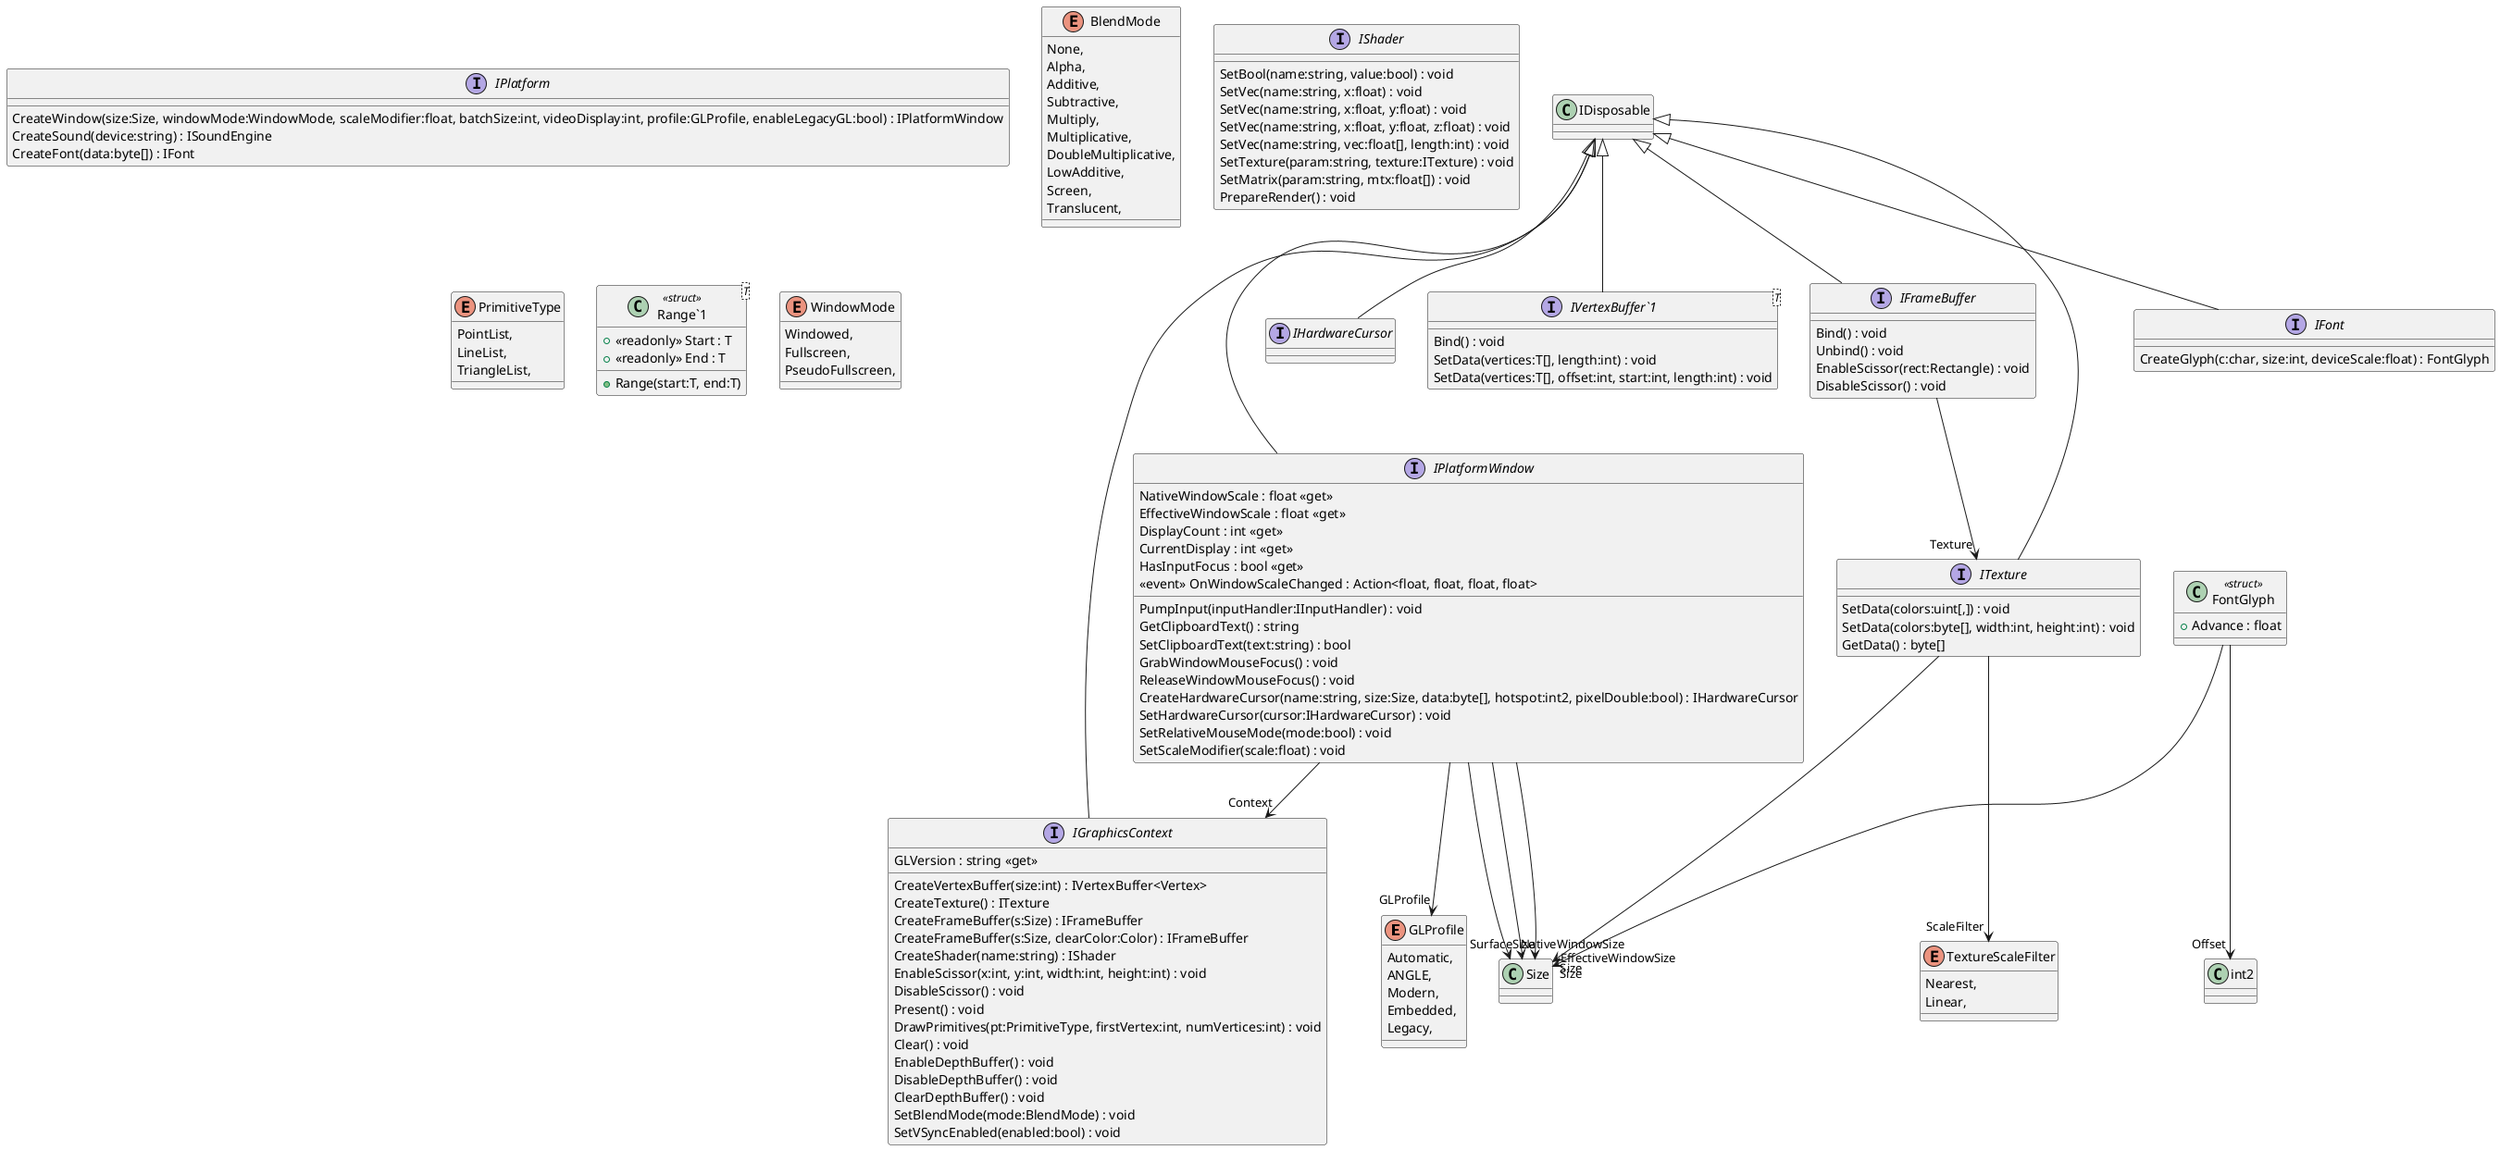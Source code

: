 @startuml
enum GLProfile {
    Automatic,
    ANGLE,
    Modern,
    Embedded,
    Legacy,
}
interface IPlatform {
    CreateWindow(size:Size, windowMode:WindowMode, scaleModifier:float, batchSize:int, videoDisplay:int, profile:GLProfile, enableLegacyGL:bool) : IPlatformWindow
    CreateSound(device:string) : ISoundEngine
    CreateFont(data:byte[]) : IFont
}
interface IHardwareCursor {
}
enum BlendMode {
    None,
    Alpha,
    Additive,
    Subtractive,
    Multiply,
    Multiplicative,
    DoubleMultiplicative,
    LowAdditive,
    Screen,
    Translucent,
}
interface IPlatformWindow {
    NativeWindowScale : float <<get>>
    EffectiveWindowScale : float <<get>>
    DisplayCount : int <<get>>
    CurrentDisplay : int <<get>>
    HasInputFocus : bool <<get>>
     <<event>> OnWindowScaleChanged : Action<float, float, float, float> 
    PumpInput(inputHandler:IInputHandler) : void
    GetClipboardText() : string
    SetClipboardText(text:string) : bool
    GrabWindowMouseFocus() : void
    ReleaseWindowMouseFocus() : void
    CreateHardwareCursor(name:string, size:Size, data:byte[], hotspot:int2, pixelDouble:bool) : IHardwareCursor
    SetHardwareCursor(cursor:IHardwareCursor) : void
    SetRelativeMouseMode(mode:bool) : void
    SetScaleModifier(scale:float) : void
}
interface IGraphicsContext {
    CreateVertexBuffer(size:int) : IVertexBuffer<Vertex>
    CreateTexture() : ITexture
    CreateFrameBuffer(s:Size) : IFrameBuffer
    CreateFrameBuffer(s:Size, clearColor:Color) : IFrameBuffer
    CreateShader(name:string) : IShader
    EnableScissor(x:int, y:int, width:int, height:int) : void
    DisableScissor() : void
    Present() : void
    DrawPrimitives(pt:PrimitiveType, firstVertex:int, numVertices:int) : void
    Clear() : void
    EnableDepthBuffer() : void
    DisableDepthBuffer() : void
    ClearDepthBuffer() : void
    SetBlendMode(mode:BlendMode) : void
    SetVSyncEnabled(enabled:bool) : void
    GLVersion : string <<get>>
}
interface "IVertexBuffer`1"<T> {
    Bind() : void
    SetData(vertices:T[], length:int) : void
    SetData(vertices:T[], offset:int, start:int, length:int) : void
}
interface IShader {
    SetBool(name:string, value:bool) : void
    SetVec(name:string, x:float) : void
    SetVec(name:string, x:float, y:float) : void
    SetVec(name:string, x:float, y:float, z:float) : void
    SetVec(name:string, vec:float[], length:int) : void
    SetTexture(param:string, texture:ITexture) : void
    SetMatrix(param:string, mtx:float[]) : void
    PrepareRender() : void
}
enum TextureScaleFilter {
    Nearest,
    Linear,
}
interface ITexture {
    SetData(colors:uint[,]) : void
    SetData(colors:byte[], width:int, height:int) : void
    GetData() : byte[]
}
interface IFrameBuffer {
    Bind() : void
    Unbind() : void
    EnableScissor(rect:Rectangle) : void
    DisableScissor() : void
}
enum PrimitiveType {
    PointList,
    LineList,
    TriangleList,
}
class "Range`1"<T> <<struct>> {
    + <<readonly>> Start : T
    + <<readonly>> End : T
    + Range(start:T, end:T)
}
enum WindowMode {
    Windowed,
    Fullscreen,
    PseudoFullscreen,
}
interface IFont {
    CreateGlyph(c:char, size:int, deviceScale:float) : FontGlyph
}
class FontGlyph <<struct>> {
    + Advance : float
}
IDisposable <|-- IHardwareCursor
IDisposable <|-- IPlatformWindow
IPlatformWindow --> "Context" IGraphicsContext
IPlatformWindow --> "NativeWindowSize" Size
IPlatformWindow --> "EffectiveWindowSize" Size
IPlatformWindow --> "SurfaceSize" Size
IPlatformWindow --> "GLProfile" GLProfile
IDisposable <|-- IGraphicsContext
IDisposable <|-- "IVertexBuffer`1"
IDisposable <|-- ITexture
ITexture --> "Size" Size
ITexture --> "ScaleFilter" TextureScaleFilter
IDisposable <|-- IFrameBuffer
IFrameBuffer --> "Texture" ITexture
IDisposable <|-- IFont
FontGlyph --> "Offset" int2
FontGlyph --> "Size" Size
@enduml
